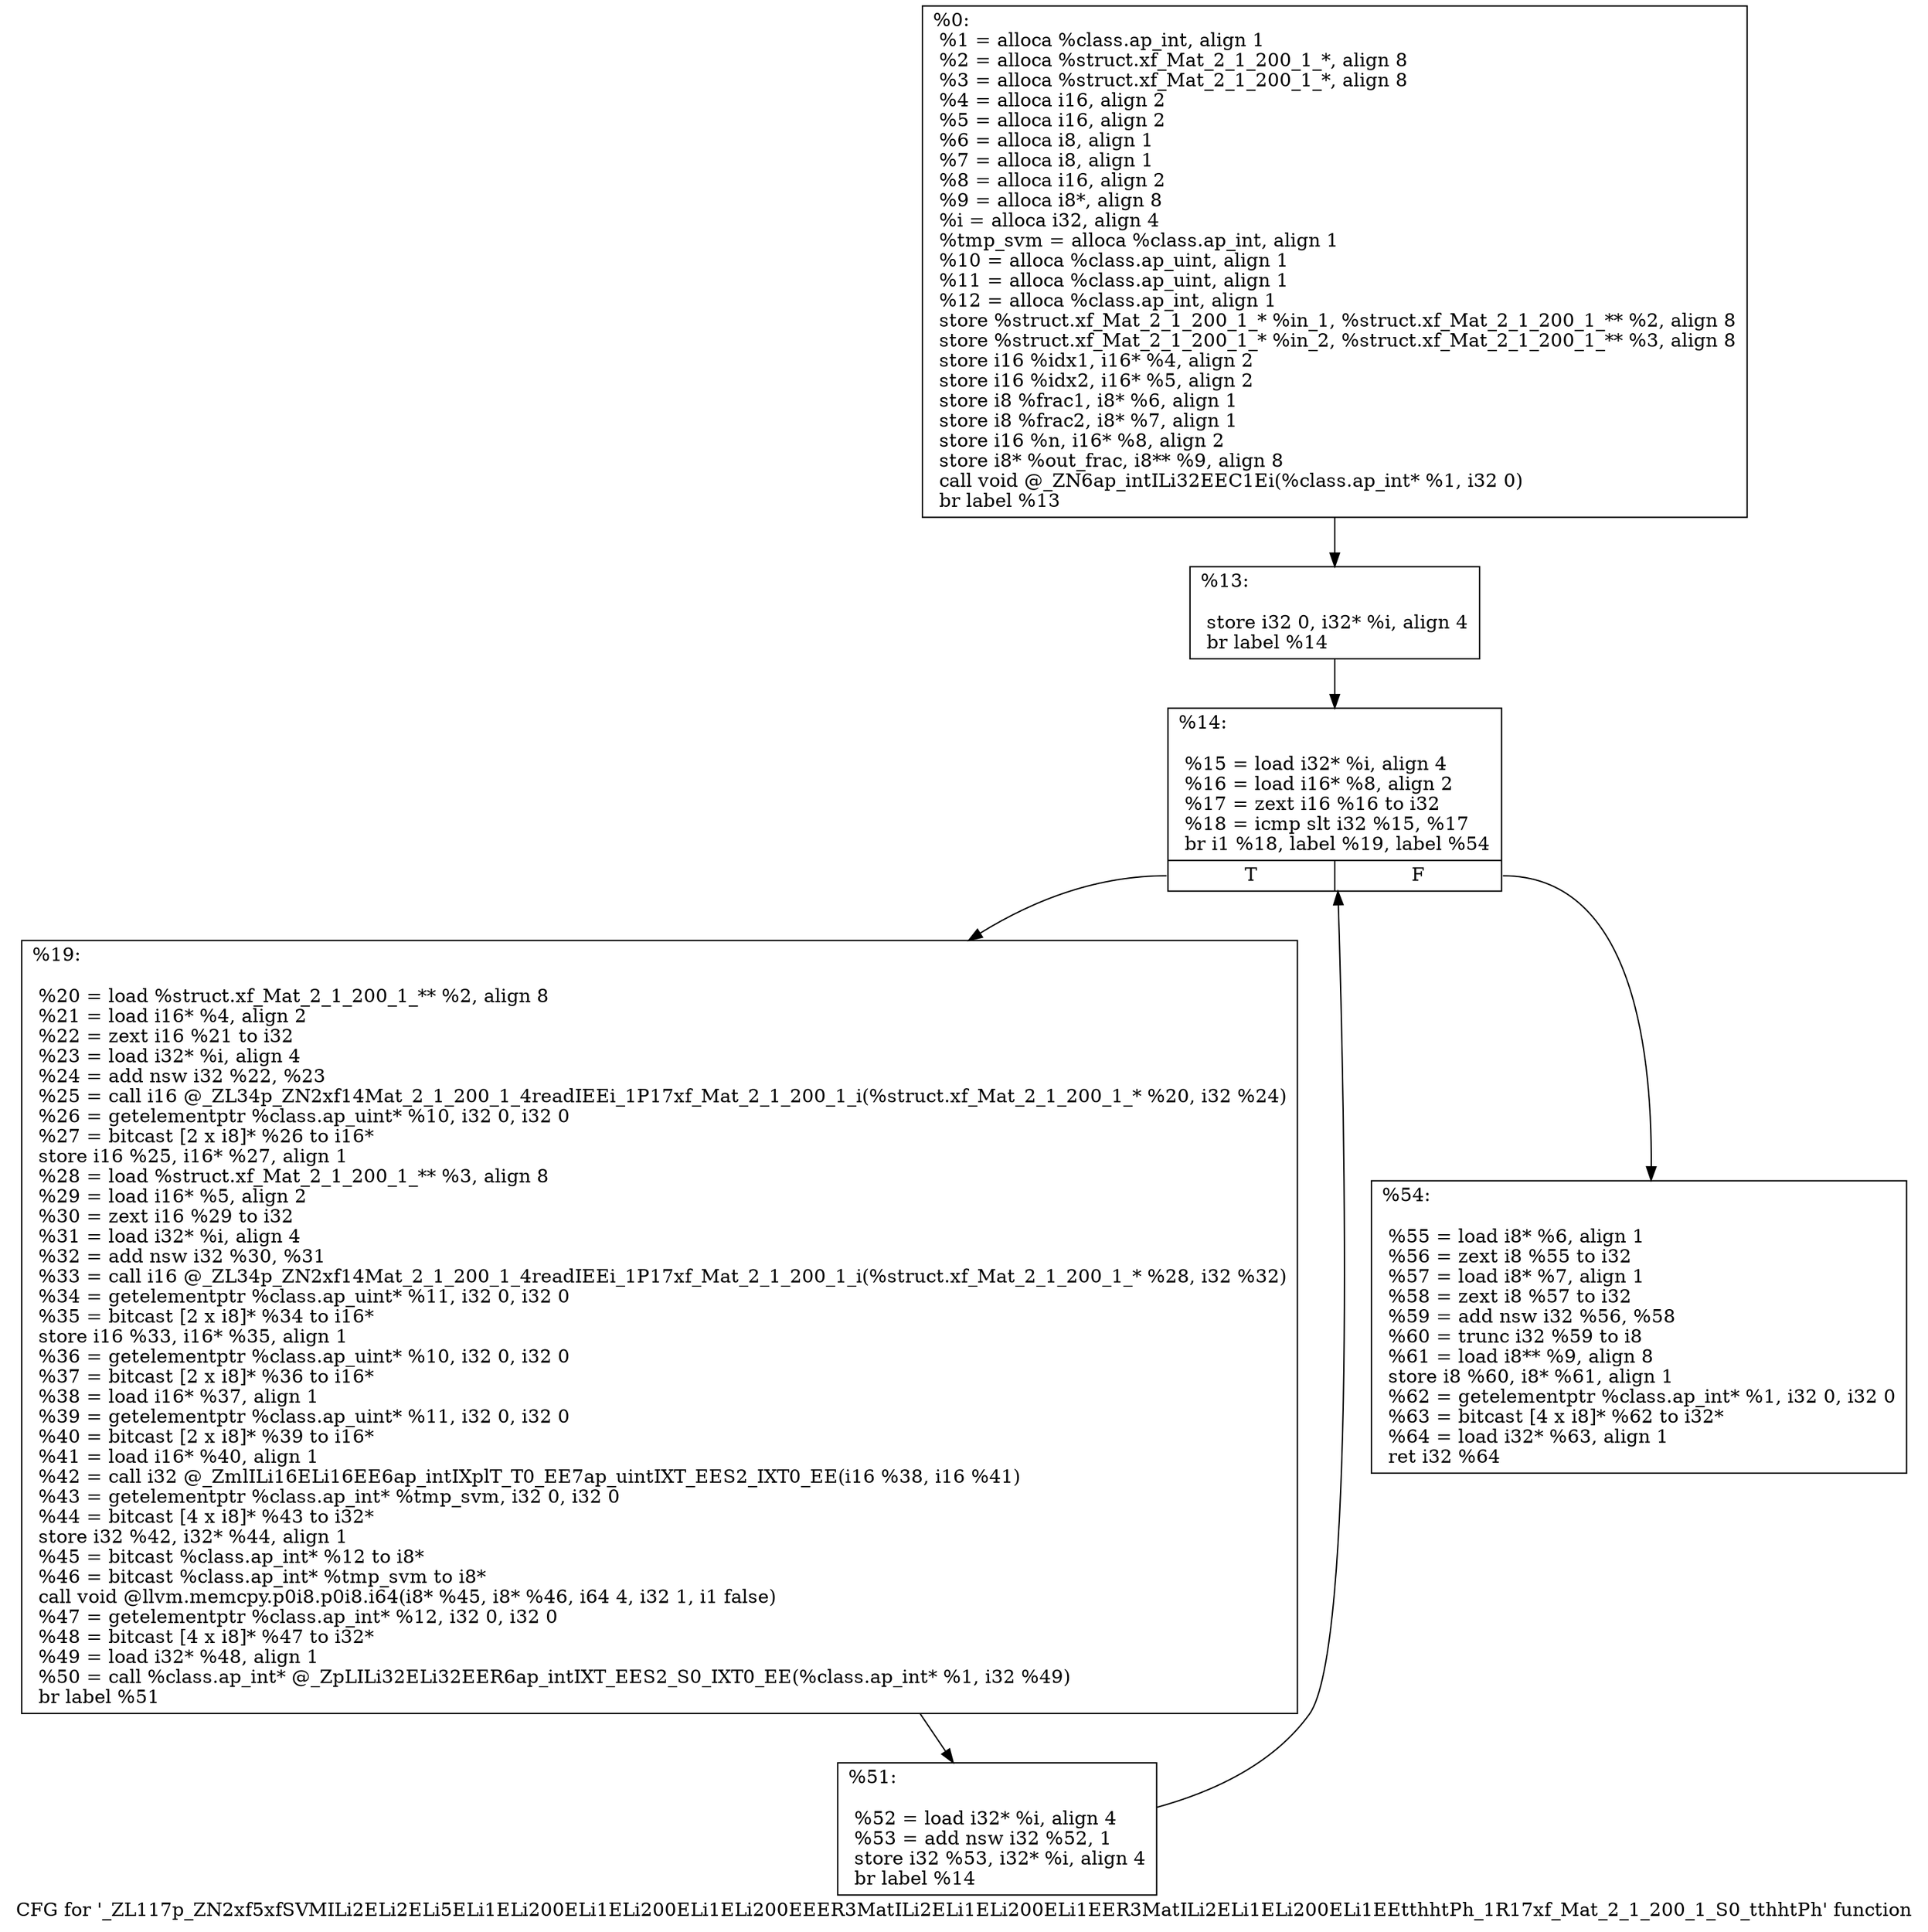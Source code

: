 digraph "CFG for '_ZL117p_ZN2xf5xfSVMILi2ELi2ELi5ELi1ELi200ELi1ELi200ELi1ELi200EEER3MatILi2ELi1ELi200ELi1EER3MatILi2ELi1ELi200ELi1EEtthhtPh_1R17xf_Mat_2_1_200_1_S0_tthhtPh' function" {
	label="CFG for '_ZL117p_ZN2xf5xfSVMILi2ELi2ELi5ELi1ELi200ELi1ELi200ELi1ELi200EEER3MatILi2ELi1ELi200ELi1EER3MatILi2ELi1ELi200ELi1EEtthhtPh_1R17xf_Mat_2_1_200_1_S0_tthhtPh' function";

	Node0x2e23d60 [shape=record,label="{%0:\l  %1 = alloca %class.ap_int, align 1\l  %2 = alloca %struct.xf_Mat_2_1_200_1_*, align 8\l  %3 = alloca %struct.xf_Mat_2_1_200_1_*, align 8\l  %4 = alloca i16, align 2\l  %5 = alloca i16, align 2\l  %6 = alloca i8, align 1\l  %7 = alloca i8, align 1\l  %8 = alloca i16, align 2\l  %9 = alloca i8*, align 8\l  %i = alloca i32, align 4\l  %tmp_svm = alloca %class.ap_int, align 1\l  %10 = alloca %class.ap_uint, align 1\l  %11 = alloca %class.ap_uint, align 1\l  %12 = alloca %class.ap_int, align 1\l  store %struct.xf_Mat_2_1_200_1_* %in_1, %struct.xf_Mat_2_1_200_1_** %2, align 8\l  store %struct.xf_Mat_2_1_200_1_* %in_2, %struct.xf_Mat_2_1_200_1_** %3, align 8\l  store i16 %idx1, i16* %4, align 2\l  store i16 %idx2, i16* %5, align 2\l  store i8 %frac1, i8* %6, align 1\l  store i8 %frac2, i8* %7, align 1\l  store i16 %n, i16* %8, align 2\l  store i8* %out_frac, i8** %9, align 8\l  call void @_ZN6ap_intILi32EEC1Ei(%class.ap_int* %1, i32 0)\l  br label %13\l}"];
	Node0x2e23d60 -> Node0x2e39f50;
	Node0x2e39f50 [shape=record,label="{%13:\l\l  store i32 0, i32* %i, align 4\l  br label %14\l}"];
	Node0x2e39f50 -> Node0x2e3a0c0;
	Node0x2e3a0c0 [shape=record,label="{%14:\l\l  %15 = load i32* %i, align 4\l  %16 = load i16* %8, align 2\l  %17 = zext i16 %16 to i32\l  %18 = icmp slt i32 %15, %17\l  br i1 %18, label %19, label %54\l|{<s0>T|<s1>F}}"];
	Node0x2e3a0c0:s0 -> Node0x2e3a320;
	Node0x2e3a0c0:s1 -> Node0x2e3a380;
	Node0x2e3a320 [shape=record,label="{%19:\l\l  %20 = load %struct.xf_Mat_2_1_200_1_** %2, align 8\l  %21 = load i16* %4, align 2\l  %22 = zext i16 %21 to i32\l  %23 = load i32* %i, align 4\l  %24 = add nsw i32 %22, %23\l  %25 = call i16 @_ZL34p_ZN2xf14Mat_2_1_200_1_4readIEEi_1P17xf_Mat_2_1_200_1_i(%struct.xf_Mat_2_1_200_1_* %20, i32 %24)\l  %26 = getelementptr %class.ap_uint* %10, i32 0, i32 0\l  %27 = bitcast [2 x i8]* %26 to i16*\l  store i16 %25, i16* %27, align 1\l  %28 = load %struct.xf_Mat_2_1_200_1_** %3, align 8\l  %29 = load i16* %5, align 2\l  %30 = zext i16 %29 to i32\l  %31 = load i32* %i, align 4\l  %32 = add nsw i32 %30, %31\l  %33 = call i16 @_ZL34p_ZN2xf14Mat_2_1_200_1_4readIEEi_1P17xf_Mat_2_1_200_1_i(%struct.xf_Mat_2_1_200_1_* %28, i32 %32)\l  %34 = getelementptr %class.ap_uint* %11, i32 0, i32 0\l  %35 = bitcast [2 x i8]* %34 to i16*\l  store i16 %33, i16* %35, align 1\l  %36 = getelementptr %class.ap_uint* %10, i32 0, i32 0\l  %37 = bitcast [2 x i8]* %36 to i16*\l  %38 = load i16* %37, align 1\l  %39 = getelementptr %class.ap_uint* %11, i32 0, i32 0\l  %40 = bitcast [2 x i8]* %39 to i16*\l  %41 = load i16* %40, align 1\l  %42 = call i32 @_ZmlILi16ELi16EE6ap_intIXplT_T0_EE7ap_uintIXT_EES2_IXT0_EE(i16 %38, i16 %41)\l  %43 = getelementptr %class.ap_int* %tmp_svm, i32 0, i32 0\l  %44 = bitcast [4 x i8]* %43 to i32*\l  store i32 %42, i32* %44, align 1\l  %45 = bitcast %class.ap_int* %12 to i8*\l  %46 = bitcast %class.ap_int* %tmp_svm to i8*\l  call void @llvm.memcpy.p0i8.p0i8.i64(i8* %45, i8* %46, i64 4, i32 1, i1 false)\l  %47 = getelementptr %class.ap_int* %12, i32 0, i32 0\l  %48 = bitcast [4 x i8]* %47 to i32*\l  %49 = load i32* %48, align 1\l  %50 = call %class.ap_int* @_ZpLILi32ELi32EER6ap_intIXT_EES2_S0_IXT0_EE(%class.ap_int* %1, i32 %49)\l  br label %51\l}"];
	Node0x2e3a320 -> Node0x2e3c0a0;
	Node0x2e3c0a0 [shape=record,label="{%51:\l\l  %52 = load i32* %i, align 4\l  %53 = add nsw i32 %52, 1\l  store i32 %53, i32* %i, align 4\l  br label %14\l}"];
	Node0x2e3c0a0 -> Node0x2e3a0c0;
	Node0x2e3a380 [shape=record,label="{%54:\l\l  %55 = load i8* %6, align 1\l  %56 = zext i8 %55 to i32\l  %57 = load i8* %7, align 1\l  %58 = zext i8 %57 to i32\l  %59 = add nsw i32 %56, %58\l  %60 = trunc i32 %59 to i8\l  %61 = load i8** %9, align 8\l  store i8 %60, i8* %61, align 1\l  %62 = getelementptr %class.ap_int* %1, i32 0, i32 0\l  %63 = bitcast [4 x i8]* %62 to i32*\l  %64 = load i32* %63, align 1\l  ret i32 %64\l}"];
}
